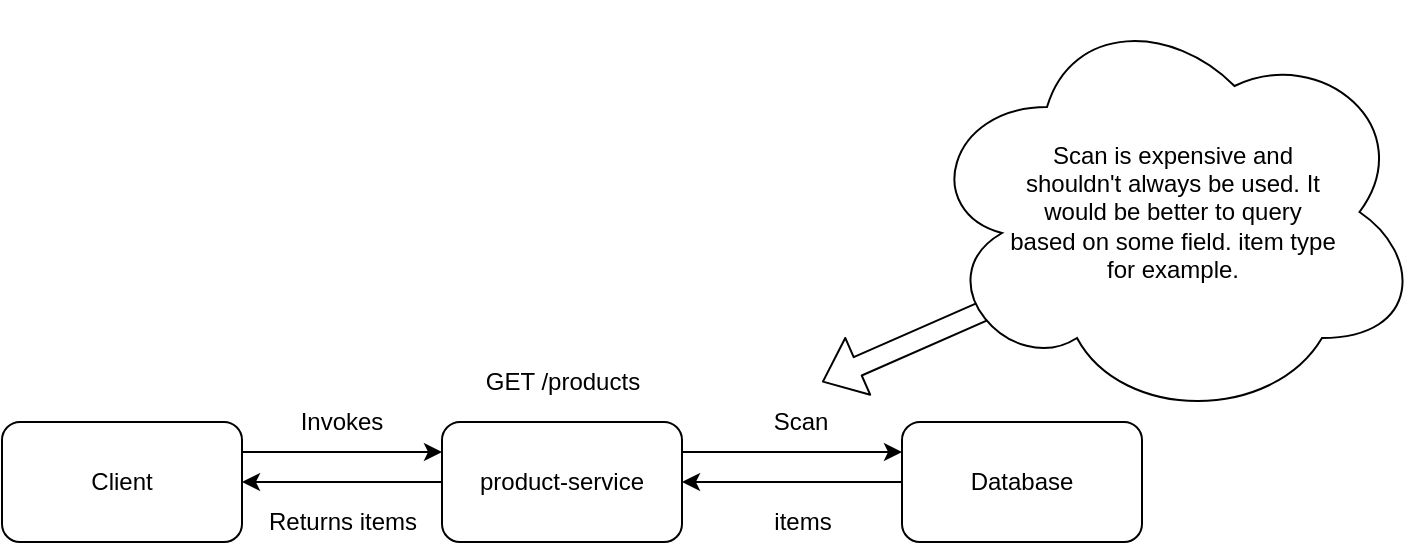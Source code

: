 <mxfile version="14.6.13" type="device"><diagram id="aEg7HyjcvPirvrBkx5HB" name="Page-1"><mxGraphModel dx="946" dy="553" grid="1" gridSize="10" guides="1" tooltips="1" connect="1" arrows="1" fold="1" page="1" pageScale="1" pageWidth="827" pageHeight="1169" math="0" shadow="0"><root><mxCell id="0"/><mxCell id="1" parent="0"/><mxCell id="hPMVDQ-1ZUpUACsgjMV2-24" value="" style="shape=flexArrow;endArrow=classic;html=1;exitX=-0.009;exitY=0.929;exitDx=0;exitDy=0;exitPerimeter=0;" edge="1" parent="1" source="hPMVDQ-1ZUpUACsgjMV2-23"><mxGeometry width="50" height="50" relative="1" as="geometry"><mxPoint x="410" y="200" as="sourcePoint"/><mxPoint x="460" y="230" as="targetPoint"/></mxGeometry></mxCell><mxCell id="hPMVDQ-1ZUpUACsgjMV2-14" style="edgeStyle=orthogonalEdgeStyle;rounded=0;orthogonalLoop=1;jettySize=auto;html=1;entryX=0;entryY=0.25;entryDx=0;entryDy=0;" edge="1" parent="1" source="hPMVDQ-1ZUpUACsgjMV2-3" target="hPMVDQ-1ZUpUACsgjMV2-6"><mxGeometry relative="1" as="geometry"><Array as="points"><mxPoint x="180" y="265"/><mxPoint x="180" y="265"/></Array></mxGeometry></mxCell><mxCell id="hPMVDQ-1ZUpUACsgjMV2-3" value="Client" style="rounded=1;whiteSpace=wrap;html=1;" vertex="1" parent="1"><mxGeometry x="50" y="250" width="120" height="60" as="geometry"/></mxCell><mxCell id="hPMVDQ-1ZUpUACsgjMV2-15" style="edgeStyle=orthogonalEdgeStyle;rounded=0;orthogonalLoop=1;jettySize=auto;html=1;" edge="1" parent="1" source="hPMVDQ-1ZUpUACsgjMV2-6" target="hPMVDQ-1ZUpUACsgjMV2-3"><mxGeometry relative="1" as="geometry"/></mxCell><mxCell id="hPMVDQ-1ZUpUACsgjMV2-16" style="edgeStyle=orthogonalEdgeStyle;rounded=0;orthogonalLoop=1;jettySize=auto;html=1;entryX=0;entryY=0.25;entryDx=0;entryDy=0;" edge="1" parent="1" source="hPMVDQ-1ZUpUACsgjMV2-6" target="hPMVDQ-1ZUpUACsgjMV2-8"><mxGeometry relative="1" as="geometry"><Array as="points"><mxPoint x="370" y="265"/><mxPoint x="370" y="265"/></Array></mxGeometry></mxCell><mxCell id="hPMVDQ-1ZUpUACsgjMV2-6" value="product-service" style="rounded=1;whiteSpace=wrap;html=1;" vertex="1" parent="1"><mxGeometry x="270" y="250" width="120" height="60" as="geometry"/></mxCell><mxCell id="hPMVDQ-1ZUpUACsgjMV2-17" style="edgeStyle=orthogonalEdgeStyle;rounded=0;orthogonalLoop=1;jettySize=auto;html=1;entryX=1;entryY=0.5;entryDx=0;entryDy=0;" edge="1" parent="1" source="hPMVDQ-1ZUpUACsgjMV2-8" target="hPMVDQ-1ZUpUACsgjMV2-6"><mxGeometry relative="1" as="geometry"/></mxCell><mxCell id="hPMVDQ-1ZUpUACsgjMV2-8" value="Database" style="rounded=1;whiteSpace=wrap;html=1;" vertex="1" parent="1"><mxGeometry x="500" y="250" width="120" height="60" as="geometry"/></mxCell><mxCell id="hPMVDQ-1ZUpUACsgjMV2-18" value="Invokes" style="text;html=1;strokeColor=none;fillColor=none;align=center;verticalAlign=middle;whiteSpace=wrap;rounded=0;" vertex="1" parent="1"><mxGeometry x="200" y="240" width="40" height="20" as="geometry"/></mxCell><mxCell id="hPMVDQ-1ZUpUACsgjMV2-19" value="Scan" style="text;html=1;align=center;verticalAlign=middle;resizable=0;points=[];autosize=1;strokeColor=none;" vertex="1" parent="1"><mxGeometry x="428.5" y="240" width="40" height="20" as="geometry"/></mxCell><mxCell id="hPMVDQ-1ZUpUACsgjMV2-20" value="items" style="text;html=1;align=center;verticalAlign=middle;resizable=0;points=[];autosize=1;strokeColor=none;" vertex="1" parent="1"><mxGeometry x="430" y="290" width="40" height="20" as="geometry"/></mxCell><mxCell id="hPMVDQ-1ZUpUACsgjMV2-21" value="Returns items" style="text;html=1;align=center;verticalAlign=middle;resizable=0;points=[];autosize=1;strokeColor=none;" vertex="1" parent="1"><mxGeometry x="175" y="290" width="90" height="20" as="geometry"/></mxCell><mxCell id="hPMVDQ-1ZUpUACsgjMV2-22" value="" style="ellipse;shape=cloud;whiteSpace=wrap;html=1;" vertex="1" parent="1"><mxGeometry x="510" y="40" width="250" height="210" as="geometry"/></mxCell><mxCell id="hPMVDQ-1ZUpUACsgjMV2-23" value="Scan is expensive and shouldn't always be used. It would be better to query based on some field. item type for example." style="text;html=1;strokeColor=none;fillColor=none;align=center;verticalAlign=middle;whiteSpace=wrap;rounded=0;" vertex="1" parent="1"><mxGeometry x="552.5" y="92.5" width="165" height="105" as="geometry"/></mxCell><mxCell id="hPMVDQ-1ZUpUACsgjMV2-25" value="GET /products" style="text;html=1;align=center;verticalAlign=middle;resizable=0;points=[];autosize=1;strokeColor=none;" vertex="1" parent="1"><mxGeometry x="285" y="220" width="90" height="20" as="geometry"/></mxCell></root></mxGraphModel></diagram></mxfile>